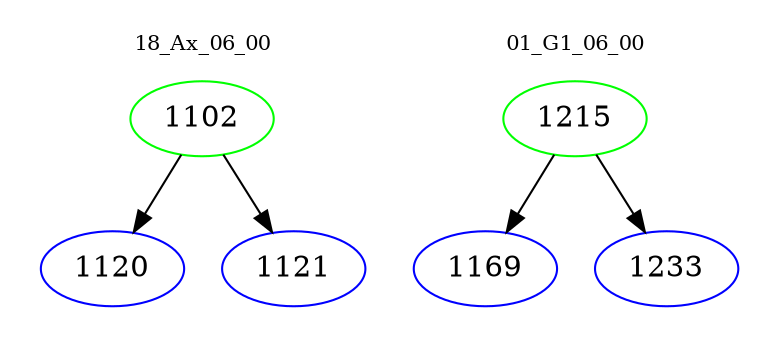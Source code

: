 digraph{
subgraph cluster_0 {
color = white
label = "18_Ax_06_00";
fontsize=10;
T0_1102 [label="1102", color="green"]
T0_1102 -> T0_1120 [color="black"]
T0_1120 [label="1120", color="blue"]
T0_1102 -> T0_1121 [color="black"]
T0_1121 [label="1121", color="blue"]
}
subgraph cluster_1 {
color = white
label = "01_G1_06_00";
fontsize=10;
T1_1215 [label="1215", color="green"]
T1_1215 -> T1_1169 [color="black"]
T1_1169 [label="1169", color="blue"]
T1_1215 -> T1_1233 [color="black"]
T1_1233 [label="1233", color="blue"]
}
}
